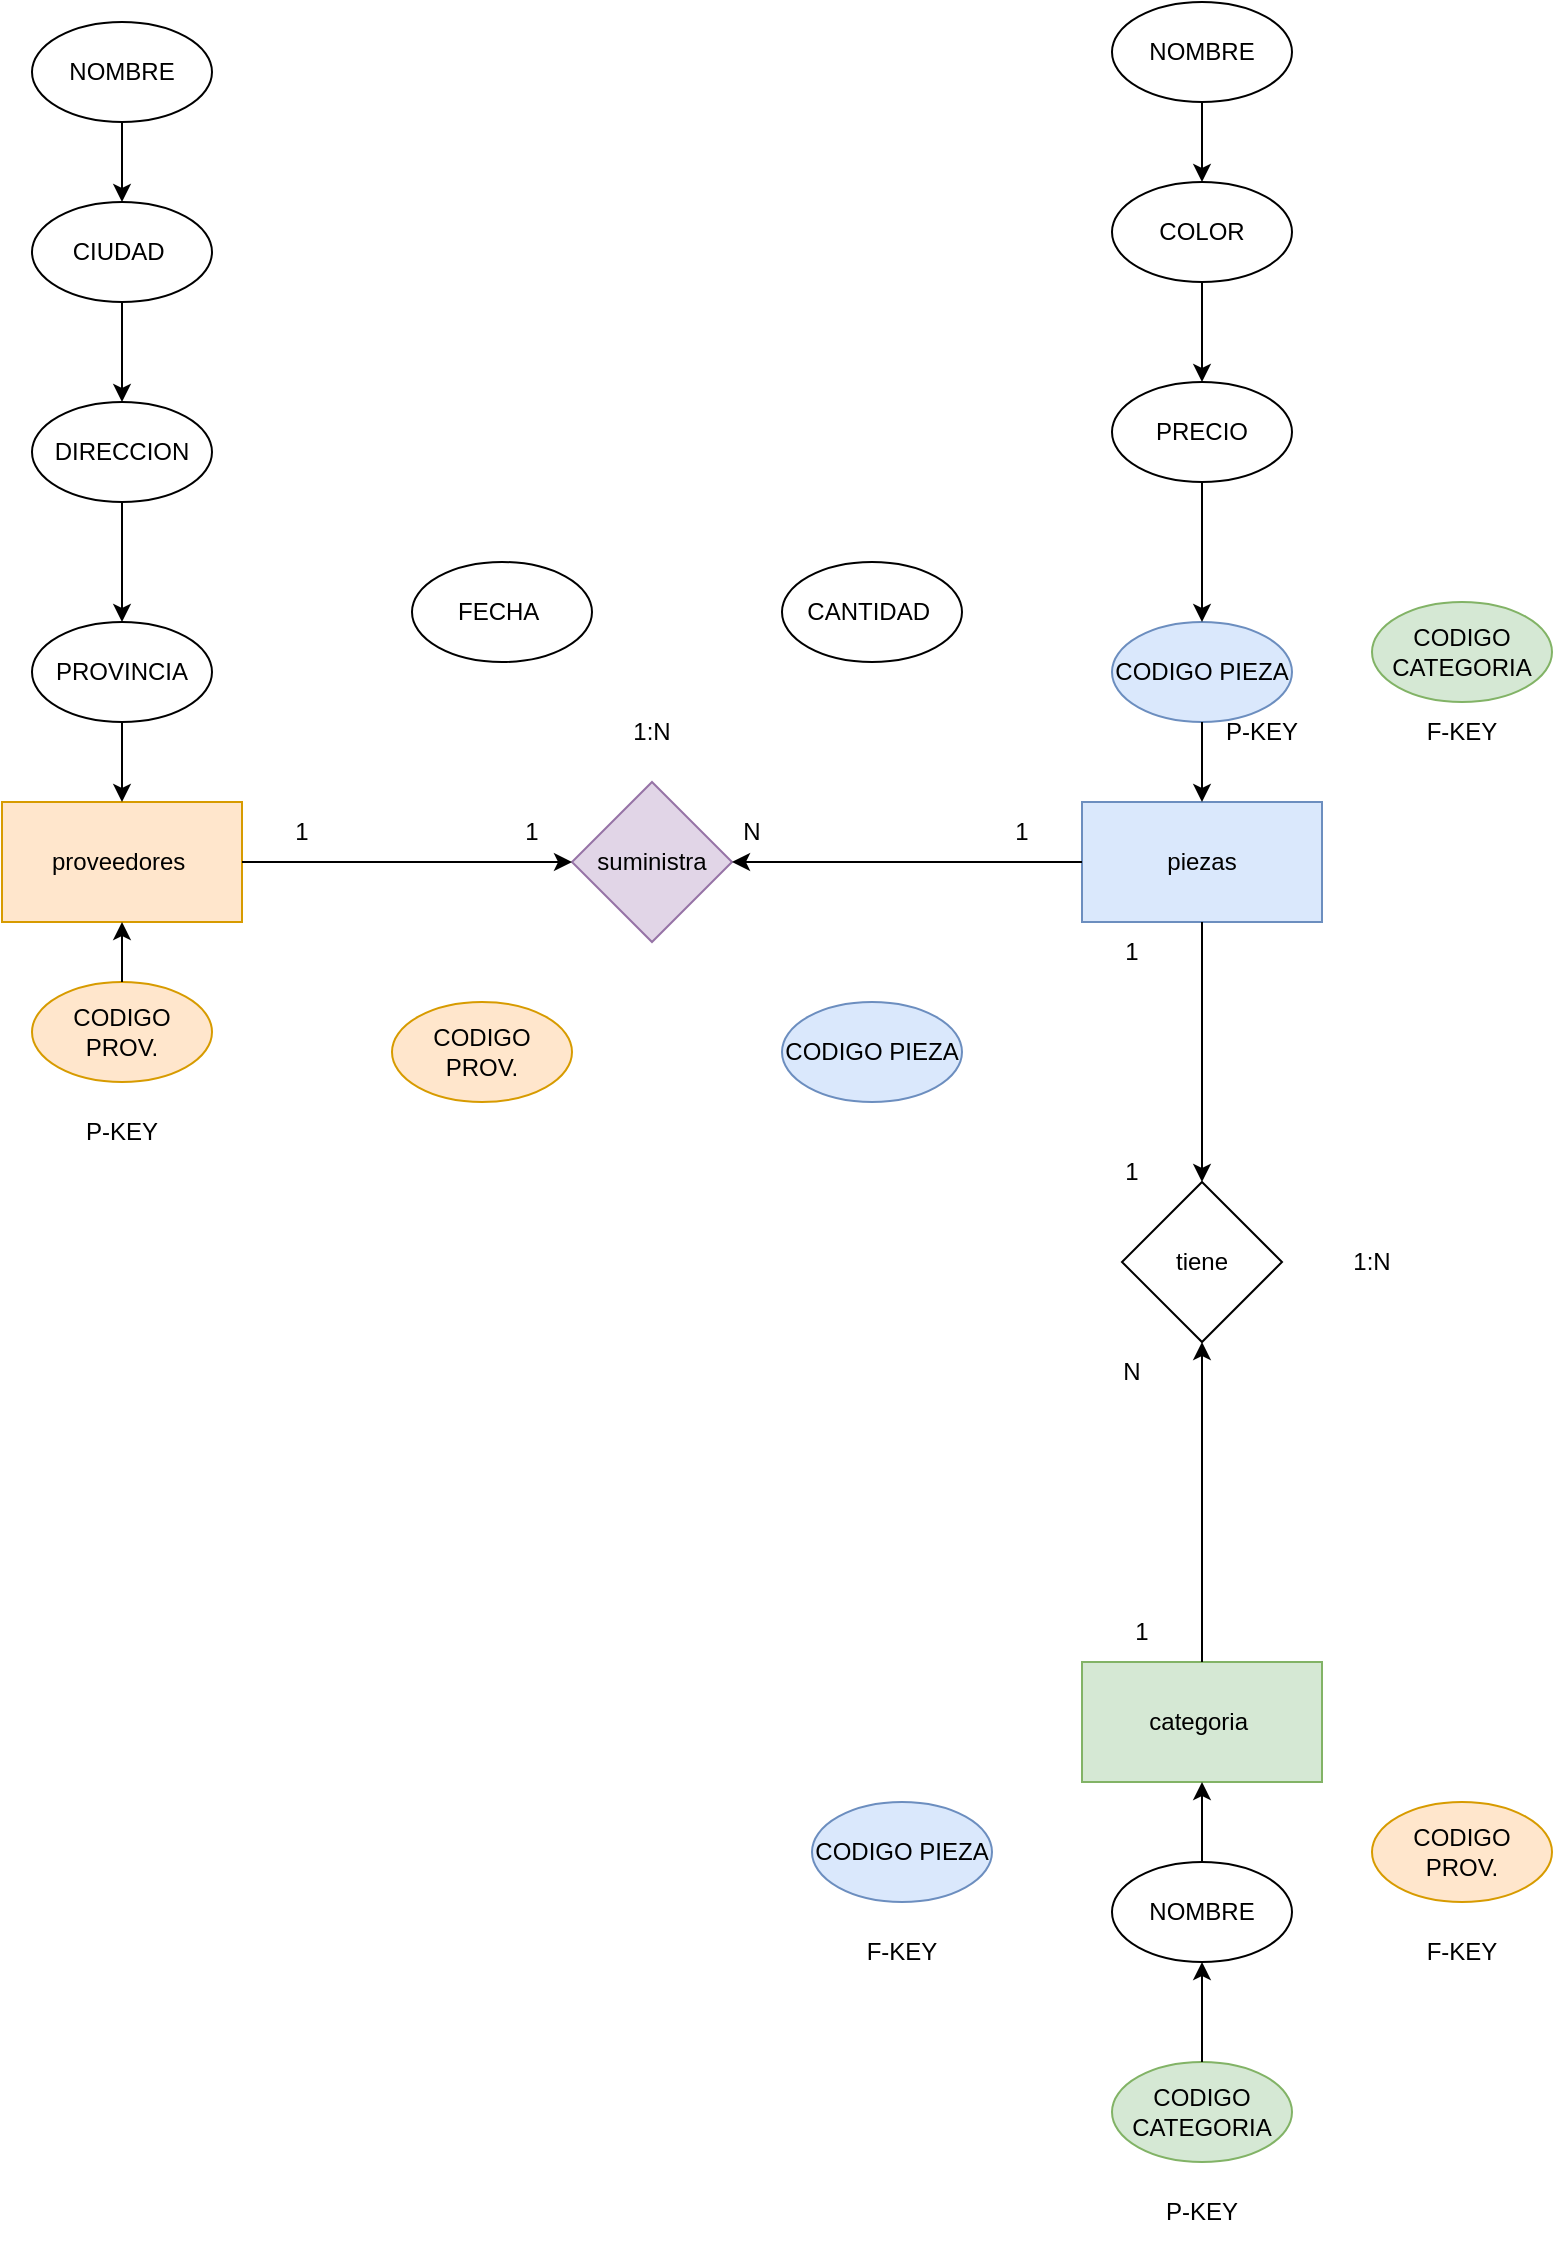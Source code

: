 <mxfile version="21.6.9" type="github">
  <diagram name="Página-1" id="ziAOTzdCENYnY3GCYSxh">
    <mxGraphModel dx="1426" dy="1962" grid="1" gridSize="10" guides="1" tooltips="1" connect="1" arrows="1" fold="1" page="1" pageScale="1" pageWidth="827" pageHeight="1169" math="0" shadow="0">
      <root>
        <mxCell id="0" />
        <mxCell id="1" parent="0" />
        <mxCell id="JAUOJudNKWlxqGS05e0u-1" value="proveedores&amp;nbsp;" style="rounded=0;whiteSpace=wrap;html=1;fillColor=#ffe6cc;strokeColor=#d79b00;" vertex="1" parent="1">
          <mxGeometry x="45" y="280" width="120" height="60" as="geometry" />
        </mxCell>
        <mxCell id="JAUOJudNKWlxqGS05e0u-2" value="piezas" style="rounded=0;whiteSpace=wrap;html=1;fillColor=#dae8fc;strokeColor=#6c8ebf;" vertex="1" parent="1">
          <mxGeometry x="585" y="280" width="120" height="60" as="geometry" />
        </mxCell>
        <mxCell id="JAUOJudNKWlxqGS05e0u-3" value="categoria&amp;nbsp;" style="rounded=0;whiteSpace=wrap;html=1;fillColor=#d5e8d4;strokeColor=#82b366;" vertex="1" parent="1">
          <mxGeometry x="585" y="710" width="120" height="60" as="geometry" />
        </mxCell>
        <mxCell id="JAUOJudNKWlxqGS05e0u-4" value="suministra" style="rhombus;whiteSpace=wrap;html=1;fillColor=#e1d5e7;strokeColor=#9673a6;" vertex="1" parent="1">
          <mxGeometry x="330" y="270" width="80" height="80" as="geometry" />
        </mxCell>
        <mxCell id="JAUOJudNKWlxqGS05e0u-5" value="tiene" style="rhombus;whiteSpace=wrap;html=1;" vertex="1" parent="1">
          <mxGeometry x="605" y="470" width="80" height="80" as="geometry" />
        </mxCell>
        <mxCell id="JAUOJudNKWlxqGS05e0u-6" value="" style="endArrow=classic;html=1;rounded=0;exitX=1;exitY=0.5;exitDx=0;exitDy=0;entryX=0;entryY=0.5;entryDx=0;entryDy=0;" edge="1" parent="1" source="JAUOJudNKWlxqGS05e0u-1" target="JAUOJudNKWlxqGS05e0u-4">
          <mxGeometry width="50" height="50" relative="1" as="geometry">
            <mxPoint x="390" y="430" as="sourcePoint" />
            <mxPoint x="320" y="330" as="targetPoint" />
          </mxGeometry>
        </mxCell>
        <mxCell id="JAUOJudNKWlxqGS05e0u-7" value="" style="endArrow=classic;html=1;rounded=0;entryX=1;entryY=0.5;entryDx=0;entryDy=0;exitX=0;exitY=0.5;exitDx=0;exitDy=0;" edge="1" parent="1" source="JAUOJudNKWlxqGS05e0u-2" target="JAUOJudNKWlxqGS05e0u-4">
          <mxGeometry width="50" height="50" relative="1" as="geometry">
            <mxPoint x="420" y="310" as="sourcePoint" />
            <mxPoint x="340" y="320" as="targetPoint" />
          </mxGeometry>
        </mxCell>
        <mxCell id="JAUOJudNKWlxqGS05e0u-9" value="" style="endArrow=classic;html=1;rounded=0;entryX=0.5;entryY=0;entryDx=0;entryDy=0;exitX=0.5;exitY=1;exitDx=0;exitDy=0;" edge="1" parent="1" source="JAUOJudNKWlxqGS05e0u-2" target="JAUOJudNKWlxqGS05e0u-5">
          <mxGeometry width="50" height="50" relative="1" as="geometry">
            <mxPoint x="390" y="430" as="sourcePoint" />
            <mxPoint x="440" y="380" as="targetPoint" />
          </mxGeometry>
        </mxCell>
        <mxCell id="JAUOJudNKWlxqGS05e0u-10" value="" style="endArrow=classic;html=1;rounded=0;entryX=0.5;entryY=1;entryDx=0;entryDy=0;exitX=0.5;exitY=0;exitDx=0;exitDy=0;" edge="1" parent="1" source="JAUOJudNKWlxqGS05e0u-3" target="JAUOJudNKWlxqGS05e0u-5">
          <mxGeometry width="50" height="50" relative="1" as="geometry">
            <mxPoint x="390" y="680" as="sourcePoint" />
            <mxPoint x="440" y="630" as="targetPoint" />
          </mxGeometry>
        </mxCell>
        <mxCell id="JAUOJudNKWlxqGS05e0u-11" value="PROVINCIA" style="ellipse;whiteSpace=wrap;html=1;" vertex="1" parent="1">
          <mxGeometry x="60" y="190" width="90" height="50" as="geometry" />
        </mxCell>
        <mxCell id="JAUOJudNKWlxqGS05e0u-12" value="DIRECCION" style="ellipse;whiteSpace=wrap;html=1;" vertex="1" parent="1">
          <mxGeometry x="60" y="80" width="90" height="50" as="geometry" />
        </mxCell>
        <mxCell id="JAUOJudNKWlxqGS05e0u-13" value="CODIGO CATEGORIA" style="ellipse;whiteSpace=wrap;html=1;fillColor=#d5e8d4;strokeColor=#82b366;" vertex="1" parent="1">
          <mxGeometry x="600" y="910" width="90" height="50" as="geometry" />
        </mxCell>
        <mxCell id="JAUOJudNKWlxqGS05e0u-14" value="NOMBRE" style="ellipse;whiteSpace=wrap;html=1;" vertex="1" parent="1">
          <mxGeometry x="600" y="810" width="90" height="50" as="geometry" />
        </mxCell>
        <mxCell id="JAUOJudNKWlxqGS05e0u-15" value="CANTIDAD&amp;nbsp;" style="ellipse;whiteSpace=wrap;html=1;" vertex="1" parent="1">
          <mxGeometry x="435" y="160" width="90" height="50" as="geometry" />
        </mxCell>
        <mxCell id="JAUOJudNKWlxqGS05e0u-16" value="FECHA&amp;nbsp;" style="ellipse;whiteSpace=wrap;html=1;" vertex="1" parent="1">
          <mxGeometry x="250" y="160" width="90" height="50" as="geometry" />
        </mxCell>
        <mxCell id="JAUOJudNKWlxqGS05e0u-17" value="CIUDAD&amp;nbsp;" style="ellipse;whiteSpace=wrap;html=1;" vertex="1" parent="1">
          <mxGeometry x="60" y="-20" width="90" height="50" as="geometry" />
        </mxCell>
        <mxCell id="JAUOJudNKWlxqGS05e0u-18" value="NOMBRE" style="ellipse;whiteSpace=wrap;html=1;" vertex="1" parent="1">
          <mxGeometry x="60" y="-110" width="90" height="50" as="geometry" />
        </mxCell>
        <mxCell id="JAUOJudNKWlxqGS05e0u-19" value="CODIGO PIEZA" style="ellipse;whiteSpace=wrap;html=1;fillColor=#dae8fc;strokeColor=#6c8ebf;" vertex="1" parent="1">
          <mxGeometry x="600" y="190" width="90" height="50" as="geometry" />
        </mxCell>
        <mxCell id="JAUOJudNKWlxqGS05e0u-20" value="COLOR" style="ellipse;whiteSpace=wrap;html=1;" vertex="1" parent="1">
          <mxGeometry x="600" y="-30" width="90" height="50" as="geometry" />
        </mxCell>
        <mxCell id="JAUOJudNKWlxqGS05e0u-21" value="PRECIO" style="ellipse;whiteSpace=wrap;html=1;" vertex="1" parent="1">
          <mxGeometry x="600" y="70" width="90" height="50" as="geometry" />
        </mxCell>
        <mxCell id="JAUOJudNKWlxqGS05e0u-22" value="NOMBRE" style="ellipse;whiteSpace=wrap;html=1;" vertex="1" parent="1">
          <mxGeometry x="600" y="-120" width="90" height="50" as="geometry" />
        </mxCell>
        <mxCell id="JAUOJudNKWlxqGS05e0u-23" value="CODIGO PROV." style="ellipse;whiteSpace=wrap;html=1;fillColor=#ffe6cc;strokeColor=#d79b00;" vertex="1" parent="1">
          <mxGeometry x="60" y="370" width="90" height="50" as="geometry" />
        </mxCell>
        <mxCell id="JAUOJudNKWlxqGS05e0u-24" value="CODIGO PROV." style="ellipse;whiteSpace=wrap;html=1;fillColor=#ffe6cc;strokeColor=#d79b00;" vertex="1" parent="1">
          <mxGeometry x="730" y="780" width="90" height="50" as="geometry" />
        </mxCell>
        <mxCell id="JAUOJudNKWlxqGS05e0u-25" value="CODIGO PIEZA" style="ellipse;whiteSpace=wrap;html=1;fillColor=#dae8fc;strokeColor=#6c8ebf;" vertex="1" parent="1">
          <mxGeometry x="450" y="780" width="90" height="50" as="geometry" />
        </mxCell>
        <mxCell id="JAUOJudNKWlxqGS05e0u-26" value="CODIGO CATEGORIA" style="ellipse;whiteSpace=wrap;html=1;fillColor=#d5e8d4;strokeColor=#82b366;" vertex="1" parent="1">
          <mxGeometry x="730" y="180" width="90" height="50" as="geometry" />
        </mxCell>
        <mxCell id="JAUOJudNKWlxqGS05e0u-27" value="CODIGO PROV." style="ellipse;whiteSpace=wrap;html=1;fillColor=#ffe6cc;strokeColor=#d79b00;" vertex="1" parent="1">
          <mxGeometry x="240" y="380" width="90" height="50" as="geometry" />
        </mxCell>
        <mxCell id="JAUOJudNKWlxqGS05e0u-28" value="CODIGO PIEZA" style="ellipse;whiteSpace=wrap;html=1;fillColor=#dae8fc;strokeColor=#6c8ebf;" vertex="1" parent="1">
          <mxGeometry x="435" y="380" width="90" height="50" as="geometry" />
        </mxCell>
        <mxCell id="JAUOJudNKWlxqGS05e0u-29" value="" style="endArrow=classic;html=1;rounded=0;exitX=0.5;exitY=1;exitDx=0;exitDy=0;entryX=0.5;entryY=0;entryDx=0;entryDy=0;" edge="1" parent="1" source="JAUOJudNKWlxqGS05e0u-18" target="JAUOJudNKWlxqGS05e0u-17">
          <mxGeometry width="50" height="50" relative="1" as="geometry">
            <mxPoint x="390" y="60" as="sourcePoint" />
            <mxPoint x="440" y="10" as="targetPoint" />
          </mxGeometry>
        </mxCell>
        <mxCell id="JAUOJudNKWlxqGS05e0u-30" value="" style="endArrow=classic;html=1;rounded=0;entryX=0.5;entryY=0;entryDx=0;entryDy=0;exitX=0.5;exitY=1;exitDx=0;exitDy=0;" edge="1" parent="1" source="JAUOJudNKWlxqGS05e0u-17" target="JAUOJudNKWlxqGS05e0u-12">
          <mxGeometry width="50" height="50" relative="1" as="geometry">
            <mxPoint x="105" y="40" as="sourcePoint" />
            <mxPoint x="115" y="-10" as="targetPoint" />
          </mxGeometry>
        </mxCell>
        <mxCell id="JAUOJudNKWlxqGS05e0u-31" value="" style="endArrow=classic;html=1;rounded=0;exitX=0.5;exitY=1;exitDx=0;exitDy=0;entryX=0.5;entryY=0;entryDx=0;entryDy=0;" edge="1" parent="1" source="JAUOJudNKWlxqGS05e0u-12" target="JAUOJudNKWlxqGS05e0u-11">
          <mxGeometry width="50" height="50" relative="1" as="geometry">
            <mxPoint x="125" y="-40" as="sourcePoint" />
            <mxPoint x="125" as="targetPoint" />
          </mxGeometry>
        </mxCell>
        <mxCell id="JAUOJudNKWlxqGS05e0u-32" value="" style="endArrow=classic;html=1;rounded=0;exitX=0.5;exitY=1;exitDx=0;exitDy=0;entryX=0.5;entryY=0;entryDx=0;entryDy=0;" edge="1" parent="1" source="JAUOJudNKWlxqGS05e0u-11" target="JAUOJudNKWlxqGS05e0u-1">
          <mxGeometry width="50" height="50" relative="1" as="geometry">
            <mxPoint x="135" y="-30" as="sourcePoint" />
            <mxPoint x="135" y="10" as="targetPoint" />
          </mxGeometry>
        </mxCell>
        <mxCell id="JAUOJudNKWlxqGS05e0u-33" value="1" style="text;html=1;strokeColor=none;fillColor=none;align=center;verticalAlign=middle;whiteSpace=wrap;rounded=0;" vertex="1" parent="1">
          <mxGeometry x="165" y="280" width="60" height="30" as="geometry" />
        </mxCell>
        <mxCell id="JAUOJudNKWlxqGS05e0u-35" value="1" style="text;html=1;strokeColor=none;fillColor=none;align=center;verticalAlign=middle;whiteSpace=wrap;rounded=0;" vertex="1" parent="1">
          <mxGeometry x="280" y="280" width="60" height="30" as="geometry" />
        </mxCell>
        <mxCell id="JAUOJudNKWlxqGS05e0u-36" value="1" style="text;html=1;strokeColor=none;fillColor=none;align=center;verticalAlign=middle;whiteSpace=wrap;rounded=0;" vertex="1" parent="1">
          <mxGeometry x="525" y="280" width="60" height="30" as="geometry" />
        </mxCell>
        <mxCell id="JAUOJudNKWlxqGS05e0u-37" value="1" style="text;html=1;strokeColor=none;fillColor=none;align=center;verticalAlign=middle;whiteSpace=wrap;rounded=0;" vertex="1" parent="1">
          <mxGeometry x="580" y="340" width="60" height="30" as="geometry" />
        </mxCell>
        <mxCell id="JAUOJudNKWlxqGS05e0u-39" value="1" style="text;html=1;strokeColor=none;fillColor=none;align=center;verticalAlign=middle;whiteSpace=wrap;rounded=0;" vertex="1" parent="1">
          <mxGeometry x="580" y="450" width="60" height="30" as="geometry" />
        </mxCell>
        <mxCell id="JAUOJudNKWlxqGS05e0u-40" value="1" style="text;html=1;strokeColor=none;fillColor=none;align=center;verticalAlign=middle;whiteSpace=wrap;rounded=0;" vertex="1" parent="1">
          <mxGeometry x="585" y="680" width="60" height="30" as="geometry" />
        </mxCell>
        <mxCell id="JAUOJudNKWlxqGS05e0u-41" value="N" style="text;html=1;strokeColor=none;fillColor=none;align=center;verticalAlign=middle;whiteSpace=wrap;rounded=0;" vertex="1" parent="1">
          <mxGeometry x="390" y="280" width="60" height="30" as="geometry" />
        </mxCell>
        <mxCell id="JAUOJudNKWlxqGS05e0u-42" value="N" style="text;html=1;strokeColor=none;fillColor=none;align=center;verticalAlign=middle;whiteSpace=wrap;rounded=0;" vertex="1" parent="1">
          <mxGeometry x="580" y="550" width="60" height="30" as="geometry" />
        </mxCell>
        <mxCell id="JAUOJudNKWlxqGS05e0u-43" value="1:N" style="text;html=1;strokeColor=none;fillColor=none;align=center;verticalAlign=middle;whiteSpace=wrap;rounded=0;" vertex="1" parent="1">
          <mxGeometry x="340" y="230" width="60" height="30" as="geometry" />
        </mxCell>
        <mxCell id="JAUOJudNKWlxqGS05e0u-44" value="1:N" style="text;html=1;strokeColor=none;fillColor=none;align=center;verticalAlign=middle;whiteSpace=wrap;rounded=0;" vertex="1" parent="1">
          <mxGeometry x="700" y="495" width="60" height="30" as="geometry" />
        </mxCell>
        <mxCell id="JAUOJudNKWlxqGS05e0u-45" value="" style="endArrow=classic;html=1;rounded=0;entryX=0.5;entryY=0;entryDx=0;entryDy=0;exitX=0.5;exitY=1;exitDx=0;exitDy=0;" edge="1" parent="1" source="JAUOJudNKWlxqGS05e0u-22" target="JAUOJudNKWlxqGS05e0u-20">
          <mxGeometry width="50" height="50" relative="1" as="geometry">
            <mxPoint x="390" y="190" as="sourcePoint" />
            <mxPoint x="440" y="140" as="targetPoint" />
          </mxGeometry>
        </mxCell>
        <mxCell id="JAUOJudNKWlxqGS05e0u-46" value="" style="endArrow=classic;html=1;rounded=0;entryX=0.5;entryY=0;entryDx=0;entryDy=0;exitX=0.5;exitY=1;exitDx=0;exitDy=0;" edge="1" parent="1" source="JAUOJudNKWlxqGS05e0u-20" target="JAUOJudNKWlxqGS05e0u-21">
          <mxGeometry width="50" height="50" relative="1" as="geometry">
            <mxPoint x="390" y="190" as="sourcePoint" />
            <mxPoint x="440" y="140" as="targetPoint" />
          </mxGeometry>
        </mxCell>
        <mxCell id="JAUOJudNKWlxqGS05e0u-47" value="" style="endArrow=classic;html=1;rounded=0;entryX=0.5;entryY=0;entryDx=0;entryDy=0;exitX=0.5;exitY=1;exitDx=0;exitDy=0;" edge="1" parent="1" source="JAUOJudNKWlxqGS05e0u-21" target="JAUOJudNKWlxqGS05e0u-19">
          <mxGeometry width="50" height="50" relative="1" as="geometry">
            <mxPoint x="390" y="190" as="sourcePoint" />
            <mxPoint x="440" y="140" as="targetPoint" />
          </mxGeometry>
        </mxCell>
        <mxCell id="JAUOJudNKWlxqGS05e0u-48" value="" style="endArrow=classic;html=1;rounded=0;entryX=0.5;entryY=0;entryDx=0;entryDy=0;exitX=0.5;exitY=1;exitDx=0;exitDy=0;" edge="1" parent="1" source="JAUOJudNKWlxqGS05e0u-19" target="JAUOJudNKWlxqGS05e0u-2">
          <mxGeometry width="50" height="50" relative="1" as="geometry">
            <mxPoint x="638" y="246" as="sourcePoint" />
            <mxPoint x="440" y="140" as="targetPoint" />
          </mxGeometry>
        </mxCell>
        <mxCell id="JAUOJudNKWlxqGS05e0u-49" value="" style="endArrow=classic;html=1;rounded=0;exitX=0.5;exitY=0;exitDx=0;exitDy=0;entryX=0.5;entryY=1;entryDx=0;entryDy=0;" edge="1" parent="1" source="JAUOJudNKWlxqGS05e0u-13" target="JAUOJudNKWlxqGS05e0u-14">
          <mxGeometry width="50" height="50" relative="1" as="geometry">
            <mxPoint x="390" y="680" as="sourcePoint" />
            <mxPoint x="440" y="630" as="targetPoint" />
          </mxGeometry>
        </mxCell>
        <mxCell id="JAUOJudNKWlxqGS05e0u-50" value="" style="endArrow=classic;html=1;rounded=0;exitX=0.5;exitY=0;exitDx=0;exitDy=0;entryX=0.5;entryY=1;entryDx=0;entryDy=0;" edge="1" parent="1" source="JAUOJudNKWlxqGS05e0u-14" target="JAUOJudNKWlxqGS05e0u-3">
          <mxGeometry width="50" height="50" relative="1" as="geometry">
            <mxPoint x="390" y="680" as="sourcePoint" />
            <mxPoint x="440" y="630" as="targetPoint" />
          </mxGeometry>
        </mxCell>
        <mxCell id="JAUOJudNKWlxqGS05e0u-51" value="P-KEY" style="text;html=1;strokeColor=none;fillColor=none;align=center;verticalAlign=middle;whiteSpace=wrap;rounded=0;" vertex="1" parent="1">
          <mxGeometry x="75" y="430" width="60" height="30" as="geometry" />
        </mxCell>
        <mxCell id="JAUOJudNKWlxqGS05e0u-52" value="P-KEY" style="text;html=1;strokeColor=none;fillColor=none;align=center;verticalAlign=middle;whiteSpace=wrap;rounded=0;" vertex="1" parent="1">
          <mxGeometry x="645" y="230" width="60" height="30" as="geometry" />
        </mxCell>
        <mxCell id="JAUOJudNKWlxqGS05e0u-53" value="P-KEY" style="text;html=1;strokeColor=none;fillColor=none;align=center;verticalAlign=middle;whiteSpace=wrap;rounded=0;" vertex="1" parent="1">
          <mxGeometry x="615" y="970" width="60" height="30" as="geometry" />
        </mxCell>
        <mxCell id="JAUOJudNKWlxqGS05e0u-54" value="F-KEY" style="text;html=1;strokeColor=none;fillColor=none;align=center;verticalAlign=middle;whiteSpace=wrap;rounded=0;" vertex="1" parent="1">
          <mxGeometry x="745" y="230" width="60" height="30" as="geometry" />
        </mxCell>
        <mxCell id="JAUOJudNKWlxqGS05e0u-55" value="F-KEY" style="text;html=1;strokeColor=none;fillColor=none;align=center;verticalAlign=middle;whiteSpace=wrap;rounded=0;" vertex="1" parent="1">
          <mxGeometry x="465" y="840" width="60" height="30" as="geometry" />
        </mxCell>
        <mxCell id="JAUOJudNKWlxqGS05e0u-56" value="F-KEY" style="text;html=1;strokeColor=none;fillColor=none;align=center;verticalAlign=middle;whiteSpace=wrap;rounded=0;" vertex="1" parent="1">
          <mxGeometry x="745" y="840" width="60" height="30" as="geometry" />
        </mxCell>
        <mxCell id="JAUOJudNKWlxqGS05e0u-57" value="" style="endArrow=classic;html=1;rounded=0;entryX=0.5;entryY=1;entryDx=0;entryDy=0;exitX=0.5;exitY=0;exitDx=0;exitDy=0;" edge="1" parent="1" source="JAUOJudNKWlxqGS05e0u-23" target="JAUOJudNKWlxqGS05e0u-1">
          <mxGeometry width="50" height="50" relative="1" as="geometry">
            <mxPoint x="390" y="680" as="sourcePoint" />
            <mxPoint x="440" y="630" as="targetPoint" />
          </mxGeometry>
        </mxCell>
      </root>
    </mxGraphModel>
  </diagram>
</mxfile>
